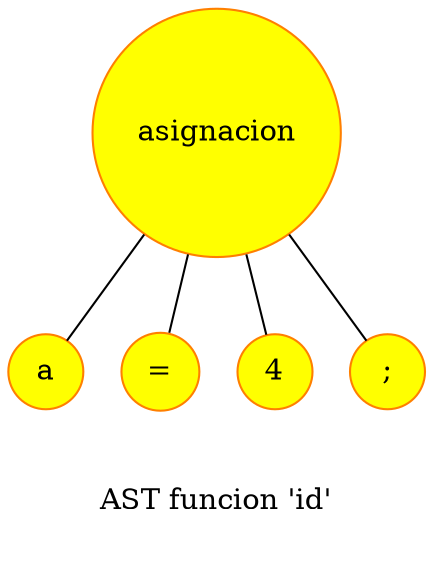 digraph G
{
    node[shape = circle]
    node[style = filled]
    node[fillcolor = "#FFFF00"]
    node[color = "#FF7F00"]
    edge[color = "#000000",arrowhead=none]
"asignacion" -> "a"
"asignacion" -> "="
"asignacion" -> "4"

"asignacion" -> ";"

 label="\n\nAST funcion 'id'\n\n"}